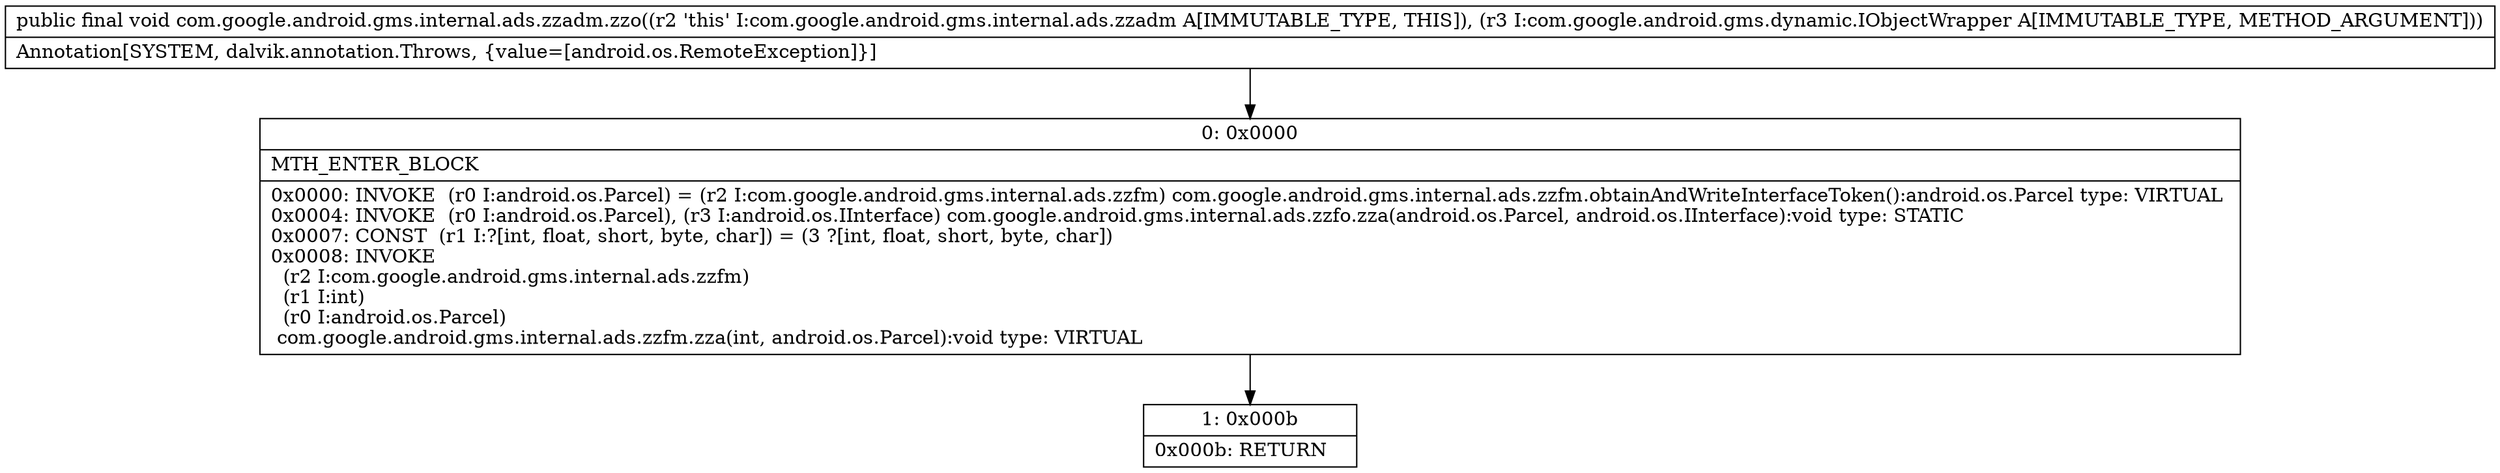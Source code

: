 digraph "CFG forcom.google.android.gms.internal.ads.zzadm.zzo(Lcom\/google\/android\/gms\/dynamic\/IObjectWrapper;)V" {
Node_0 [shape=record,label="{0\:\ 0x0000|MTH_ENTER_BLOCK\l|0x0000: INVOKE  (r0 I:android.os.Parcel) = (r2 I:com.google.android.gms.internal.ads.zzfm) com.google.android.gms.internal.ads.zzfm.obtainAndWriteInterfaceToken():android.os.Parcel type: VIRTUAL \l0x0004: INVOKE  (r0 I:android.os.Parcel), (r3 I:android.os.IInterface) com.google.android.gms.internal.ads.zzfo.zza(android.os.Parcel, android.os.IInterface):void type: STATIC \l0x0007: CONST  (r1 I:?[int, float, short, byte, char]) = (3 ?[int, float, short, byte, char]) \l0x0008: INVOKE  \l  (r2 I:com.google.android.gms.internal.ads.zzfm)\l  (r1 I:int)\l  (r0 I:android.os.Parcel)\l com.google.android.gms.internal.ads.zzfm.zza(int, android.os.Parcel):void type: VIRTUAL \l}"];
Node_1 [shape=record,label="{1\:\ 0x000b|0x000b: RETURN   \l}"];
MethodNode[shape=record,label="{public final void com.google.android.gms.internal.ads.zzadm.zzo((r2 'this' I:com.google.android.gms.internal.ads.zzadm A[IMMUTABLE_TYPE, THIS]), (r3 I:com.google.android.gms.dynamic.IObjectWrapper A[IMMUTABLE_TYPE, METHOD_ARGUMENT]))  | Annotation[SYSTEM, dalvik.annotation.Throws, \{value=[android.os.RemoteException]\}]\l}"];
MethodNode -> Node_0;
Node_0 -> Node_1;
}

